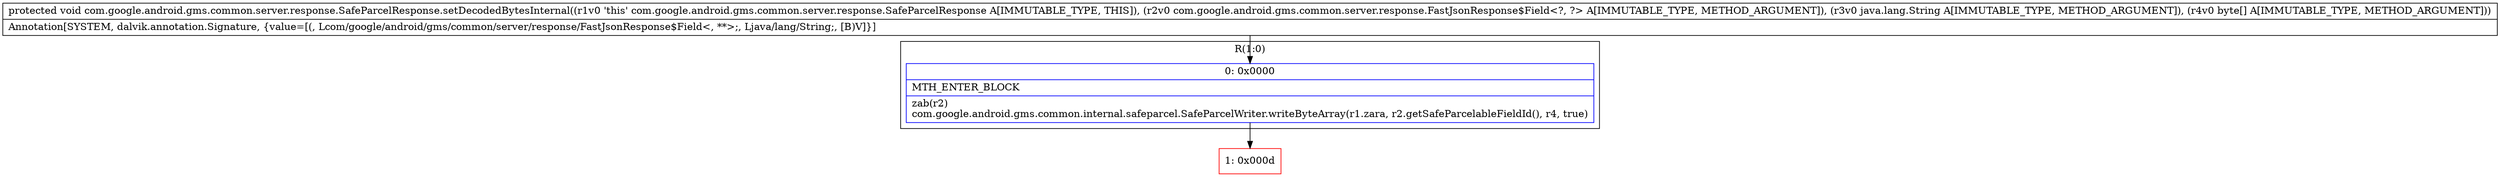 digraph "CFG forcom.google.android.gms.common.server.response.SafeParcelResponse.setDecodedBytesInternal(Lcom\/google\/android\/gms\/common\/server\/response\/FastJsonResponse$Field;Ljava\/lang\/String;[B)V" {
subgraph cluster_Region_1516223012 {
label = "R(1:0)";
node [shape=record,color=blue];
Node_0 [shape=record,label="{0\:\ 0x0000|MTH_ENTER_BLOCK\l|zab(r2)\lcom.google.android.gms.common.internal.safeparcel.SafeParcelWriter.writeByteArray(r1.zara, r2.getSafeParcelableFieldId(), r4, true)\l}"];
}
Node_1 [shape=record,color=red,label="{1\:\ 0x000d}"];
MethodNode[shape=record,label="{protected void com.google.android.gms.common.server.response.SafeParcelResponse.setDecodedBytesInternal((r1v0 'this' com.google.android.gms.common.server.response.SafeParcelResponse A[IMMUTABLE_TYPE, THIS]), (r2v0 com.google.android.gms.common.server.response.FastJsonResponse$Field\<?, ?\> A[IMMUTABLE_TYPE, METHOD_ARGUMENT]), (r3v0 java.lang.String A[IMMUTABLE_TYPE, METHOD_ARGUMENT]), (r4v0 byte[] A[IMMUTABLE_TYPE, METHOD_ARGUMENT]))  | Annotation[SYSTEM, dalvik.annotation.Signature, \{value=[(, Lcom\/google\/android\/gms\/common\/server\/response\/FastJsonResponse$Field\<, **\>;, Ljava\/lang\/String;, [B)V]\}]\l}"];
MethodNode -> Node_0;
Node_0 -> Node_1;
}

